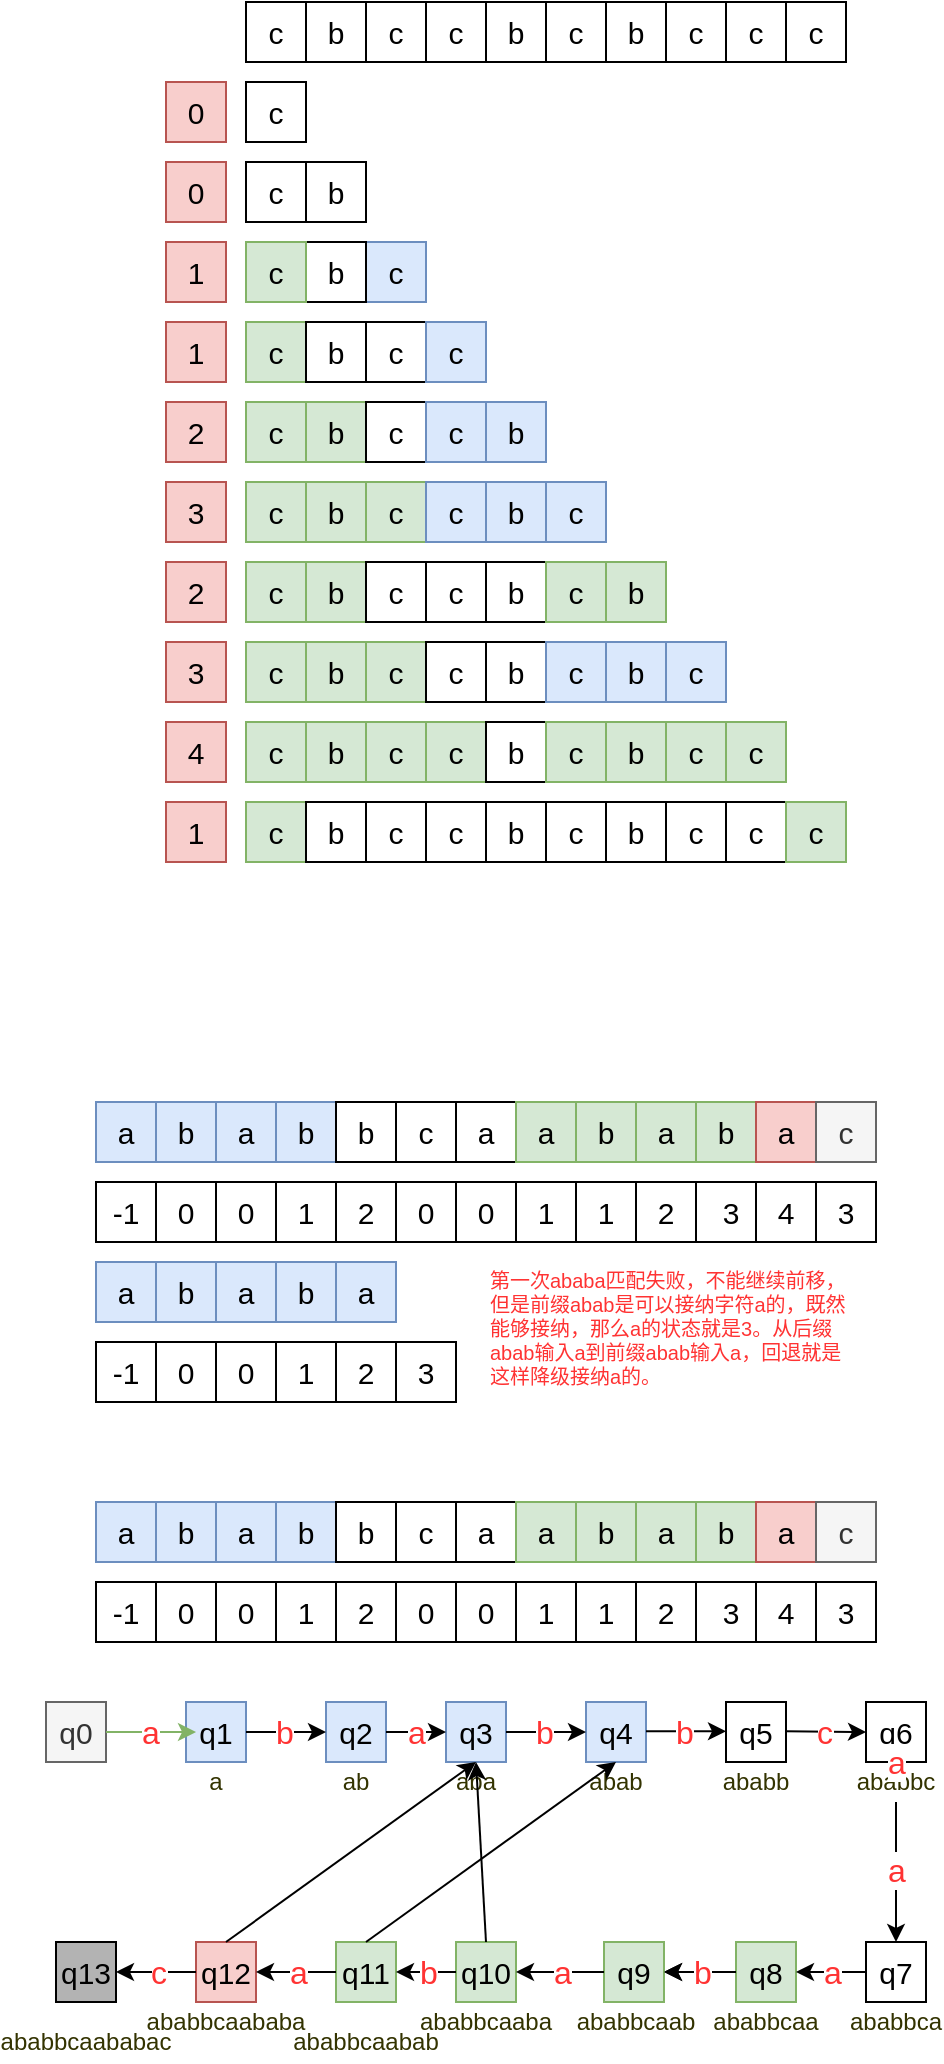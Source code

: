 <mxfile version="14.1.8" type="device"><diagram id="r8ccNmw1B2Y0g-7Ntnxq" name="第 1 页"><mxGraphModel dx="981" dy="568" grid="1" gridSize="10" guides="1" tooltips="1" connect="1" arrows="1" fold="1" page="1" pageScale="1" pageWidth="827" pageHeight="1169" math="0" shadow="0"><root><mxCell id="0"/><mxCell id="1" parent="0"/><mxCell id="9Sg_BlLyEj1atQRSph7k-2" value="&lt;span&gt;c&lt;/span&gt;" style="rounded=0;whiteSpace=wrap;html=1;align=center;fontSize=15;verticalAlign=middle;" parent="1" vertex="1"><mxGeometry x="320" y="210" width="30" height="30" as="geometry"/></mxCell><mxCell id="9Sg_BlLyEj1atQRSph7k-3" value="&lt;span&gt;b&lt;/span&gt;" style="rounded=0;whiteSpace=wrap;html=1;align=center;fontSize=15;verticalAlign=middle;" parent="1" vertex="1"><mxGeometry x="350" y="210" width="30" height="30" as="geometry"/></mxCell><mxCell id="9Sg_BlLyEj1atQRSph7k-4" value="&lt;span&gt;c&lt;/span&gt;" style="rounded=0;whiteSpace=wrap;html=1;align=center;fontSize=15;verticalAlign=middle;" parent="1" vertex="1"><mxGeometry x="380" y="210" width="30" height="30" as="geometry"/></mxCell><mxCell id="9Sg_BlLyEj1atQRSph7k-5" value="&lt;span&gt;c&lt;/span&gt;" style="rounded=0;whiteSpace=wrap;html=1;align=center;fontSize=15;verticalAlign=middle;" parent="1" vertex="1"><mxGeometry x="410" y="210" width="30" height="30" as="geometry"/></mxCell><mxCell id="9Sg_BlLyEj1atQRSph7k-6" value="&lt;span&gt;b&lt;/span&gt;" style="rounded=0;whiteSpace=wrap;html=1;align=center;fontSize=15;verticalAlign=middle;" parent="1" vertex="1"><mxGeometry x="440" y="210" width="30" height="30" as="geometry"/></mxCell><mxCell id="9Sg_BlLyEj1atQRSph7k-7" value="&lt;span&gt;c&lt;/span&gt;" style="rounded=0;whiteSpace=wrap;html=1;align=center;fontSize=15;verticalAlign=middle;" parent="1" vertex="1"><mxGeometry x="470" y="210" width="30" height="30" as="geometry"/></mxCell><mxCell id="9Sg_BlLyEj1atQRSph7k-8" value="&lt;span&gt;b&lt;/span&gt;" style="rounded=0;whiteSpace=wrap;html=1;align=center;fontSize=15;verticalAlign=middle;" parent="1" vertex="1"><mxGeometry x="500" y="210" width="30" height="30" as="geometry"/></mxCell><mxCell id="9Sg_BlLyEj1atQRSph7k-9" value="&lt;span&gt;c&lt;/span&gt;" style="rounded=0;whiteSpace=wrap;html=1;align=center;fontSize=15;verticalAlign=middle;" parent="1" vertex="1"><mxGeometry x="530" y="210" width="30" height="30" as="geometry"/></mxCell><mxCell id="9Sg_BlLyEj1atQRSph7k-10" value="&lt;span&gt;c&lt;/span&gt;" style="rounded=0;whiteSpace=wrap;html=1;align=center;fontSize=15;verticalAlign=middle;" parent="1" vertex="1"><mxGeometry x="560" y="210" width="30" height="30" as="geometry"/></mxCell><mxCell id="9Sg_BlLyEj1atQRSph7k-11" value="&lt;span&gt;c&lt;/span&gt;" style="rounded=0;whiteSpace=wrap;html=1;align=center;fontSize=15;verticalAlign=middle;" parent="1" vertex="1"><mxGeometry x="590" y="210" width="30" height="30" as="geometry"/></mxCell><mxCell id="9Sg_BlLyEj1atQRSph7k-21" value="&lt;span&gt;c&lt;/span&gt;" style="rounded=0;whiteSpace=wrap;html=1;align=center;fontSize=15;verticalAlign=middle;" parent="1" vertex="1"><mxGeometry x="320" y="250" width="30" height="30" as="geometry"/></mxCell><mxCell id="9Sg_BlLyEj1atQRSph7k-22" value="&lt;span&gt;c&lt;/span&gt;" style="rounded=0;whiteSpace=wrap;html=1;align=center;fontSize=15;verticalAlign=middle;" parent="1" vertex="1"><mxGeometry x="320" y="290" width="30" height="30" as="geometry"/></mxCell><mxCell id="9Sg_BlLyEj1atQRSph7k-23" value="&lt;span&gt;b&lt;/span&gt;" style="rounded=0;whiteSpace=wrap;html=1;align=center;fontSize=15;verticalAlign=middle;" parent="1" vertex="1"><mxGeometry x="350" y="290" width="30" height="30" as="geometry"/></mxCell><mxCell id="9Sg_BlLyEj1atQRSph7k-27" value="&lt;span&gt;c&lt;/span&gt;" style="rounded=0;whiteSpace=wrap;html=1;align=center;fontSize=15;verticalAlign=middle;fillColor=#dae8fc;strokeColor=#6c8ebf;" parent="1" vertex="1"><mxGeometry x="380" y="330" width="30" height="30" as="geometry"/></mxCell><mxCell id="9Sg_BlLyEj1atQRSph7k-28" value="&lt;span&gt;b&lt;/span&gt;" style="rounded=0;whiteSpace=wrap;html=1;align=center;fontSize=15;verticalAlign=middle;" parent="1" vertex="1"><mxGeometry x="350" y="330" width="30" height="30" as="geometry"/></mxCell><mxCell id="9Sg_BlLyEj1atQRSph7k-29" value="&lt;span&gt;c&lt;/span&gt;" style="rounded=0;whiteSpace=wrap;html=1;align=center;fontSize=15;verticalAlign=middle;fillColor=#d5e8d4;strokeColor=#82b366;" parent="1" vertex="1"><mxGeometry x="320" y="330" width="30" height="30" as="geometry"/></mxCell><mxCell id="9Sg_BlLyEj1atQRSph7k-30" value="&lt;span&gt;c&lt;/span&gt;" style="rounded=0;whiteSpace=wrap;html=1;align=center;fontSize=15;verticalAlign=middle;fillColor=#d5e8d4;strokeColor=#82b366;" parent="1" vertex="1"><mxGeometry x="320" y="410" width="30" height="30" as="geometry"/></mxCell><mxCell id="9Sg_BlLyEj1atQRSph7k-31" value="&lt;span&gt;b&lt;/span&gt;" style="rounded=0;whiteSpace=wrap;html=1;align=center;fontSize=15;verticalAlign=middle;fillColor=#d5e8d4;strokeColor=#82b366;" parent="1" vertex="1"><mxGeometry x="350" y="410" width="30" height="30" as="geometry"/></mxCell><mxCell id="9Sg_BlLyEj1atQRSph7k-32" value="&lt;span&gt;c&lt;/span&gt;" style="rounded=0;whiteSpace=wrap;html=1;align=center;fontSize=15;verticalAlign=middle;" parent="1" vertex="1"><mxGeometry x="380" y="410" width="30" height="30" as="geometry"/></mxCell><mxCell id="9Sg_BlLyEj1atQRSph7k-33" value="&lt;span&gt;c&lt;/span&gt;" style="rounded=0;whiteSpace=wrap;html=1;align=center;fontSize=15;verticalAlign=middle;fillColor=#dae8fc;strokeColor=#6c8ebf;" parent="1" vertex="1"><mxGeometry x="410" y="410" width="30" height="30" as="geometry"/></mxCell><mxCell id="9Sg_BlLyEj1atQRSph7k-34" value="&lt;span&gt;b&lt;/span&gt;" style="rounded=0;whiteSpace=wrap;html=1;align=center;fontSize=15;verticalAlign=middle;fillColor=#dae8fc;strokeColor=#6c8ebf;" parent="1" vertex="1"><mxGeometry x="440" y="410" width="30" height="30" as="geometry"/></mxCell><mxCell id="9Sg_BlLyEj1atQRSph7k-35" value="&lt;span&gt;c&lt;/span&gt;" style="rounded=0;whiteSpace=wrap;html=1;align=center;fontSize=15;verticalAlign=middle;fillColor=#d5e8d4;strokeColor=#82b366;" parent="1" vertex="1"><mxGeometry x="320" y="450" width="30" height="30" as="geometry"/></mxCell><mxCell id="9Sg_BlLyEj1atQRSph7k-36" value="&lt;span&gt;b&lt;/span&gt;" style="rounded=0;whiteSpace=wrap;html=1;align=center;fontSize=15;verticalAlign=middle;fillColor=#d5e8d4;strokeColor=#82b366;" parent="1" vertex="1"><mxGeometry x="350" y="450" width="30" height="30" as="geometry"/></mxCell><mxCell id="9Sg_BlLyEj1atQRSph7k-37" value="&lt;span&gt;c&lt;/span&gt;" style="rounded=0;whiteSpace=wrap;html=1;align=center;fontSize=15;verticalAlign=middle;fillColor=#d5e8d4;strokeColor=#82b366;" parent="1" vertex="1"><mxGeometry x="380" y="450" width="30" height="30" as="geometry"/></mxCell><mxCell id="9Sg_BlLyEj1atQRSph7k-38" value="&lt;span&gt;c&lt;/span&gt;" style="rounded=0;whiteSpace=wrap;html=1;align=center;fontSize=15;verticalAlign=middle;fillColor=#dae8fc;strokeColor=#6c8ebf;" parent="1" vertex="1"><mxGeometry x="410" y="450" width="30" height="30" as="geometry"/></mxCell><mxCell id="9Sg_BlLyEj1atQRSph7k-39" value="&lt;span&gt;b&lt;/span&gt;" style="rounded=0;whiteSpace=wrap;html=1;align=center;fontSize=15;verticalAlign=middle;fillColor=#dae8fc;strokeColor=#6c8ebf;" parent="1" vertex="1"><mxGeometry x="440" y="450" width="30" height="30" as="geometry"/></mxCell><mxCell id="9Sg_BlLyEj1atQRSph7k-40" value="&lt;span&gt;c&lt;/span&gt;" style="rounded=0;whiteSpace=wrap;html=1;align=center;fontSize=15;verticalAlign=middle;fillColor=#dae8fc;strokeColor=#6c8ebf;" parent="1" vertex="1"><mxGeometry x="470" y="450" width="30" height="30" as="geometry"/></mxCell><mxCell id="9Sg_BlLyEj1atQRSph7k-41" value="&lt;span&gt;c&lt;/span&gt;" style="rounded=0;whiteSpace=wrap;html=1;align=center;fontSize=15;verticalAlign=middle;" parent="1" vertex="1"><mxGeometry x="320" y="490" width="30" height="30" as="geometry"/></mxCell><mxCell id="9Sg_BlLyEj1atQRSph7k-42" value="&lt;span&gt;b&lt;/span&gt;" style="rounded=0;whiteSpace=wrap;html=1;align=center;fontSize=15;verticalAlign=middle;fillColor=#d5e8d4;strokeColor=#82b366;" parent="1" vertex="1"><mxGeometry x="350" y="490" width="30" height="30" as="geometry"/></mxCell><mxCell id="9Sg_BlLyEj1atQRSph7k-43" value="&lt;span&gt;c&lt;/span&gt;" style="rounded=0;whiteSpace=wrap;html=1;align=center;fontSize=15;verticalAlign=middle;" parent="1" vertex="1"><mxGeometry x="380" y="490" width="30" height="30" as="geometry"/></mxCell><mxCell id="9Sg_BlLyEj1atQRSph7k-44" value="&lt;span&gt;c&lt;/span&gt;" style="rounded=0;whiteSpace=wrap;html=1;align=center;fontSize=15;verticalAlign=middle;" parent="1" vertex="1"><mxGeometry x="410" y="490" width="30" height="30" as="geometry"/></mxCell><mxCell id="9Sg_BlLyEj1atQRSph7k-45" value="&lt;span&gt;b&lt;/span&gt;" style="rounded=0;whiteSpace=wrap;html=1;align=center;fontSize=15;verticalAlign=middle;" parent="1" vertex="1"><mxGeometry x="440" y="490" width="30" height="30" as="geometry"/></mxCell><mxCell id="9Sg_BlLyEj1atQRSph7k-46" value="&lt;span&gt;c&lt;/span&gt;" style="rounded=0;whiteSpace=wrap;html=1;align=center;fontSize=15;verticalAlign=middle;fillColor=#d5e8d4;strokeColor=#82b366;" parent="1" vertex="1"><mxGeometry x="470" y="490" width="30" height="30" as="geometry"/></mxCell><mxCell id="9Sg_BlLyEj1atQRSph7k-47" value="&lt;span&gt;b&lt;/span&gt;" style="rounded=0;whiteSpace=wrap;html=1;align=center;fontSize=15;verticalAlign=middle;fillColor=#d5e8d4;strokeColor=#82b366;" parent="1" vertex="1"><mxGeometry x="500" y="490" width="30" height="30" as="geometry"/></mxCell><mxCell id="9Sg_BlLyEj1atQRSph7k-48" value="&lt;span&gt;c&lt;/span&gt;" style="rounded=0;whiteSpace=wrap;html=1;align=center;fontSize=15;verticalAlign=middle;fillColor=#d5e8d4;strokeColor=#82b366;" parent="1" vertex="1"><mxGeometry x="320" y="530" width="30" height="30" as="geometry"/></mxCell><mxCell id="9Sg_BlLyEj1atQRSph7k-49" value="&lt;span&gt;b&lt;/span&gt;" style="rounded=0;whiteSpace=wrap;html=1;align=center;fontSize=15;verticalAlign=middle;fillColor=#d5e8d4;strokeColor=#82b366;" parent="1" vertex="1"><mxGeometry x="350" y="530" width="30" height="30" as="geometry"/></mxCell><mxCell id="9Sg_BlLyEj1atQRSph7k-50" value="&lt;span&gt;c&lt;/span&gt;" style="rounded=0;whiteSpace=wrap;html=1;align=center;fontSize=15;verticalAlign=middle;fillColor=#d5e8d4;strokeColor=#82b366;" parent="1" vertex="1"><mxGeometry x="380" y="530" width="30" height="30" as="geometry"/></mxCell><mxCell id="9Sg_BlLyEj1atQRSph7k-51" value="&lt;span&gt;c&lt;/span&gt;" style="rounded=0;whiteSpace=wrap;html=1;align=center;fontSize=15;verticalAlign=middle;" parent="1" vertex="1"><mxGeometry x="410" y="530" width="30" height="30" as="geometry"/></mxCell><mxCell id="9Sg_BlLyEj1atQRSph7k-52" value="&lt;span&gt;b&lt;/span&gt;" style="rounded=0;whiteSpace=wrap;html=1;align=center;fontSize=15;verticalAlign=middle;" parent="1" vertex="1"><mxGeometry x="440" y="530" width="30" height="30" as="geometry"/></mxCell><mxCell id="9Sg_BlLyEj1atQRSph7k-53" value="&lt;span&gt;c&lt;/span&gt;" style="rounded=0;whiteSpace=wrap;html=1;align=center;fontSize=15;verticalAlign=middle;fillColor=#dae8fc;strokeColor=#6c8ebf;" parent="1" vertex="1"><mxGeometry x="470" y="530" width="30" height="30" as="geometry"/></mxCell><mxCell id="9Sg_BlLyEj1atQRSph7k-54" value="&lt;span&gt;b&lt;/span&gt;" style="rounded=0;whiteSpace=wrap;html=1;align=center;fontSize=15;verticalAlign=middle;fillColor=#dae8fc;strokeColor=#6c8ebf;" parent="1" vertex="1"><mxGeometry x="500" y="530" width="30" height="30" as="geometry"/></mxCell><mxCell id="9Sg_BlLyEj1atQRSph7k-55" value="&lt;span&gt;c&lt;/span&gt;" style="rounded=0;whiteSpace=wrap;html=1;align=center;fontSize=15;verticalAlign=middle;fillColor=#dae8fc;strokeColor=#6c8ebf;" parent="1" vertex="1"><mxGeometry x="530" y="530" width="30" height="30" as="geometry"/></mxCell><mxCell id="9Sg_BlLyEj1atQRSph7k-56" value="&lt;span&gt;c&lt;/span&gt;" style="rounded=0;whiteSpace=wrap;html=1;align=center;fontSize=15;verticalAlign=middle;fillColor=#d5e8d4;strokeColor=#82b366;" parent="1" vertex="1"><mxGeometry x="320" y="570" width="30" height="30" as="geometry"/></mxCell><mxCell id="9Sg_BlLyEj1atQRSph7k-57" value="&lt;span&gt;b&lt;/span&gt;" style="rounded=0;whiteSpace=wrap;html=1;align=center;fontSize=15;verticalAlign=middle;fillColor=#d5e8d4;strokeColor=#82b366;" parent="1" vertex="1"><mxGeometry x="350" y="570" width="30" height="30" as="geometry"/></mxCell><mxCell id="9Sg_BlLyEj1atQRSph7k-58" value="&lt;span&gt;c&lt;/span&gt;" style="rounded=0;whiteSpace=wrap;html=1;align=center;fontSize=15;verticalAlign=middle;fillColor=#d5e8d4;strokeColor=#82b366;" parent="1" vertex="1"><mxGeometry x="380" y="570" width="30" height="30" as="geometry"/></mxCell><mxCell id="9Sg_BlLyEj1atQRSph7k-59" value="&lt;span&gt;c&lt;/span&gt;" style="rounded=0;whiteSpace=wrap;html=1;align=center;fontSize=15;verticalAlign=middle;fillColor=#d5e8d4;strokeColor=#82b366;" parent="1" vertex="1"><mxGeometry x="410" y="570" width="30" height="30" as="geometry"/></mxCell><mxCell id="9Sg_BlLyEj1atQRSph7k-60" value="&lt;span&gt;b&lt;/span&gt;" style="rounded=0;whiteSpace=wrap;html=1;align=center;fontSize=15;verticalAlign=middle;" parent="1" vertex="1"><mxGeometry x="440" y="570" width="30" height="30" as="geometry"/></mxCell><mxCell id="9Sg_BlLyEj1atQRSph7k-61" value="&lt;span&gt;c&lt;/span&gt;" style="rounded=0;whiteSpace=wrap;html=1;align=center;fontSize=15;verticalAlign=middle;fillColor=#d5e8d4;strokeColor=#82b366;" parent="1" vertex="1"><mxGeometry x="470" y="570" width="30" height="30" as="geometry"/></mxCell><mxCell id="9Sg_BlLyEj1atQRSph7k-62" value="&lt;span&gt;b&lt;/span&gt;" style="rounded=0;whiteSpace=wrap;html=1;align=center;fontSize=15;verticalAlign=middle;fillColor=#d5e8d4;strokeColor=#82b366;" parent="1" vertex="1"><mxGeometry x="500" y="570" width="30" height="30" as="geometry"/></mxCell><mxCell id="9Sg_BlLyEj1atQRSph7k-63" value="&lt;span&gt;c&lt;/span&gt;" style="rounded=0;whiteSpace=wrap;html=1;align=center;fontSize=15;verticalAlign=middle;fillColor=#d5e8d4;strokeColor=#82b366;" parent="1" vertex="1"><mxGeometry x="530" y="570" width="30" height="30" as="geometry"/></mxCell><mxCell id="9Sg_BlLyEj1atQRSph7k-64" value="&lt;span&gt;c&lt;/span&gt;" style="rounded=0;whiteSpace=wrap;html=1;align=center;fontSize=15;verticalAlign=middle;fillColor=#d5e8d4;strokeColor=#82b366;" parent="1" vertex="1"><mxGeometry x="560" y="570" width="30" height="30" as="geometry"/></mxCell><mxCell id="9Sg_BlLyEj1atQRSph7k-65" value="&lt;span&gt;c&lt;/span&gt;" style="rounded=0;whiteSpace=wrap;html=1;align=center;fontSize=15;verticalAlign=middle;fillColor=#d5e8d4;strokeColor=#82b366;" parent="1" vertex="1"><mxGeometry x="320" y="610" width="30" height="30" as="geometry"/></mxCell><mxCell id="9Sg_BlLyEj1atQRSph7k-66" value="&lt;span&gt;b&lt;/span&gt;" style="rounded=0;whiteSpace=wrap;html=1;align=center;fontSize=15;verticalAlign=middle;" parent="1" vertex="1"><mxGeometry x="350" y="610" width="30" height="30" as="geometry"/></mxCell><mxCell id="9Sg_BlLyEj1atQRSph7k-67" value="&lt;span&gt;c&lt;/span&gt;" style="rounded=0;whiteSpace=wrap;html=1;align=center;fontSize=15;verticalAlign=middle;" parent="1" vertex="1"><mxGeometry x="380" y="610" width="30" height="30" as="geometry"/></mxCell><mxCell id="9Sg_BlLyEj1atQRSph7k-68" value="&lt;span&gt;c&lt;/span&gt;" style="rounded=0;whiteSpace=wrap;html=1;align=center;fontSize=15;verticalAlign=middle;" parent="1" vertex="1"><mxGeometry x="410" y="610" width="30" height="30" as="geometry"/></mxCell><mxCell id="9Sg_BlLyEj1atQRSph7k-69" value="&lt;span&gt;b&lt;/span&gt;" style="rounded=0;whiteSpace=wrap;html=1;align=center;fontSize=15;verticalAlign=middle;" parent="1" vertex="1"><mxGeometry x="440" y="610" width="30" height="30" as="geometry"/></mxCell><mxCell id="9Sg_BlLyEj1atQRSph7k-70" value="&lt;span&gt;c&lt;/span&gt;" style="rounded=0;whiteSpace=wrap;html=1;align=center;fontSize=15;verticalAlign=middle;" parent="1" vertex="1"><mxGeometry x="470" y="610" width="30" height="30" as="geometry"/></mxCell><mxCell id="9Sg_BlLyEj1atQRSph7k-71" value="&lt;span&gt;b&lt;/span&gt;" style="rounded=0;whiteSpace=wrap;html=1;align=center;fontSize=15;verticalAlign=middle;" parent="1" vertex="1"><mxGeometry x="500" y="610" width="30" height="30" as="geometry"/></mxCell><mxCell id="9Sg_BlLyEj1atQRSph7k-72" value="&lt;span&gt;c&lt;/span&gt;" style="rounded=0;whiteSpace=wrap;html=1;align=center;fontSize=15;verticalAlign=middle;" parent="1" vertex="1"><mxGeometry x="530" y="610" width="30" height="30" as="geometry"/></mxCell><mxCell id="9Sg_BlLyEj1atQRSph7k-73" value="&lt;span&gt;c&lt;/span&gt;" style="rounded=0;whiteSpace=wrap;html=1;align=center;fontSize=15;verticalAlign=middle;" parent="1" vertex="1"><mxGeometry x="560" y="610" width="30" height="30" as="geometry"/></mxCell><mxCell id="9Sg_BlLyEj1atQRSph7k-74" value="&lt;span&gt;c&lt;/span&gt;" style="rounded=0;whiteSpace=wrap;html=1;align=center;fontSize=15;verticalAlign=middle;fillColor=#d5e8d4;strokeColor=#82b366;" parent="1" vertex="1"><mxGeometry x="590" y="610" width="30" height="30" as="geometry"/></mxCell><mxCell id="9Sg_BlLyEj1atQRSph7k-76" value="&lt;span&gt;0&lt;/span&gt;" style="rounded=0;whiteSpace=wrap;html=1;align=center;fontSize=15;verticalAlign=middle;fillColor=#f8cecc;strokeColor=#b85450;" parent="1" vertex="1"><mxGeometry x="280" y="250" width="30" height="30" as="geometry"/></mxCell><mxCell id="9Sg_BlLyEj1atQRSph7k-77" value="&lt;span&gt;0&lt;/span&gt;" style="rounded=0;whiteSpace=wrap;html=1;align=center;fontSize=15;verticalAlign=middle;fillColor=#f8cecc;strokeColor=#b85450;" parent="1" vertex="1"><mxGeometry x="280" y="290" width="30" height="30" as="geometry"/></mxCell><mxCell id="9Sg_BlLyEj1atQRSph7k-78" value="&lt;span&gt;1&lt;/span&gt;" style="rounded=0;whiteSpace=wrap;html=1;align=center;fontSize=15;verticalAlign=middle;fillColor=#f8cecc;strokeColor=#b85450;" parent="1" vertex="1"><mxGeometry x="280" y="330" width="30" height="30" as="geometry"/></mxCell><mxCell id="9Sg_BlLyEj1atQRSph7k-79" value="&lt;span&gt;2&lt;/span&gt;" style="rounded=0;whiteSpace=wrap;html=1;align=center;fontSize=15;verticalAlign=middle;fillColor=#f8cecc;strokeColor=#b85450;" parent="1" vertex="1"><mxGeometry x="280" y="410" width="30" height="30" as="geometry"/></mxCell><mxCell id="9Sg_BlLyEj1atQRSph7k-80" value="&lt;span&gt;3&lt;/span&gt;" style="rounded=0;whiteSpace=wrap;html=1;align=center;fontSize=15;verticalAlign=middle;fillColor=#f8cecc;strokeColor=#b85450;" parent="1" vertex="1"><mxGeometry x="280" y="450" width="30" height="30" as="geometry"/></mxCell><mxCell id="9Sg_BlLyEj1atQRSph7k-81" value="&lt;span&gt;2&lt;/span&gt;" style="rounded=0;whiteSpace=wrap;html=1;align=center;fontSize=15;verticalAlign=middle;fillColor=#f8cecc;strokeColor=#b85450;" parent="1" vertex="1"><mxGeometry x="280" y="490" width="30" height="30" as="geometry"/></mxCell><mxCell id="9Sg_BlLyEj1atQRSph7k-82" value="&lt;span&gt;3&lt;/span&gt;" style="rounded=0;whiteSpace=wrap;html=1;align=center;fontSize=15;verticalAlign=middle;fillColor=#f8cecc;strokeColor=#b85450;" parent="1" vertex="1"><mxGeometry x="280" y="530" width="30" height="30" as="geometry"/></mxCell><mxCell id="9Sg_BlLyEj1atQRSph7k-83" value="&lt;span&gt;4&lt;/span&gt;" style="rounded=0;whiteSpace=wrap;html=1;align=center;fontSize=15;verticalAlign=middle;fillColor=#f8cecc;strokeColor=#b85450;" parent="1" vertex="1"><mxGeometry x="280" y="570" width="30" height="30" as="geometry"/></mxCell><mxCell id="9Sg_BlLyEj1atQRSph7k-84" value="&lt;span&gt;1&lt;/span&gt;" style="rounded=0;whiteSpace=wrap;html=1;align=center;fontSize=15;verticalAlign=middle;fillColor=#f8cecc;strokeColor=#b85450;" parent="1" vertex="1"><mxGeometry x="280" y="610" width="30" height="30" as="geometry"/></mxCell><mxCell id="9Sg_BlLyEj1atQRSph7k-85" value="&lt;span&gt;c&lt;/span&gt;" style="rounded=0;whiteSpace=wrap;html=1;align=center;fontSize=15;verticalAlign=middle;fillColor=#d5e8d4;strokeColor=#82b366;" parent="1" vertex="1"><mxGeometry x="320" y="490" width="30" height="30" as="geometry"/></mxCell><mxCell id="9Sg_BlLyEj1atQRSph7k-86" value="&lt;span&gt;c&lt;/span&gt;" style="rounded=0;whiteSpace=wrap;html=1;align=center;fontSize=15;verticalAlign=middle;fillColor=#d5e8d4;strokeColor=#82b366;" parent="1" vertex="1"><mxGeometry x="320" y="370" width="30" height="30" as="geometry"/></mxCell><mxCell id="9Sg_BlLyEj1atQRSph7k-87" value="&lt;span&gt;b&lt;/span&gt;" style="rounded=0;whiteSpace=wrap;html=1;align=center;fontSize=15;verticalAlign=middle;" parent="1" vertex="1"><mxGeometry x="350" y="370" width="30" height="30" as="geometry"/></mxCell><mxCell id="9Sg_BlLyEj1atQRSph7k-88" value="&lt;span&gt;c&lt;/span&gt;" style="rounded=0;whiteSpace=wrap;html=1;align=center;fontSize=15;verticalAlign=middle;" parent="1" vertex="1"><mxGeometry x="380" y="370" width="30" height="30" as="geometry"/></mxCell><mxCell id="9Sg_BlLyEj1atQRSph7k-89" value="&lt;span&gt;c&lt;/span&gt;" style="rounded=0;whiteSpace=wrap;html=1;align=center;fontSize=15;verticalAlign=middle;fillColor=#dae8fc;strokeColor=#6c8ebf;" parent="1" vertex="1"><mxGeometry x="410" y="370" width="30" height="30" as="geometry"/></mxCell><mxCell id="9Sg_BlLyEj1atQRSph7k-91" value="&lt;span&gt;1&lt;/span&gt;" style="rounded=0;whiteSpace=wrap;html=1;align=center;fontSize=15;verticalAlign=middle;fillColor=#f8cecc;strokeColor=#b85450;" parent="1" vertex="1"><mxGeometry x="280" y="370" width="30" height="30" as="geometry"/></mxCell><mxCell id="9Sg_BlLyEj1atQRSph7k-92" value="&lt;span&gt;a&lt;/span&gt;" style="rounded=0;whiteSpace=wrap;html=1;align=center;fontSize=15;verticalAlign=middle;fillColor=#dae8fc;strokeColor=#6c8ebf;" parent="1" vertex="1"><mxGeometry x="245" y="760" width="30" height="30" as="geometry"/></mxCell><mxCell id="9Sg_BlLyEj1atQRSph7k-93" value="&lt;span&gt;b&lt;/span&gt;" style="rounded=0;whiteSpace=wrap;html=1;align=center;fontSize=15;verticalAlign=middle;fillColor=#dae8fc;strokeColor=#6c8ebf;" parent="1" vertex="1"><mxGeometry x="275" y="760" width="30" height="30" as="geometry"/></mxCell><mxCell id="9Sg_BlLyEj1atQRSph7k-94" value="&lt;span&gt;a&lt;/span&gt;" style="rounded=0;whiteSpace=wrap;html=1;align=center;fontSize=15;verticalAlign=middle;fillColor=#dae8fc;strokeColor=#6c8ebf;" parent="1" vertex="1"><mxGeometry x="305" y="760" width="30" height="30" as="geometry"/></mxCell><mxCell id="9Sg_BlLyEj1atQRSph7k-95" value="&lt;span&gt;b&lt;/span&gt;" style="rounded=0;whiteSpace=wrap;html=1;align=center;fontSize=15;verticalAlign=middle;fillColor=#dae8fc;strokeColor=#6c8ebf;" parent="1" vertex="1"><mxGeometry x="335" y="760" width="30" height="30" as="geometry"/></mxCell><mxCell id="9Sg_BlLyEj1atQRSph7k-96" value="&lt;span&gt;b&lt;/span&gt;" style="rounded=0;whiteSpace=wrap;html=1;align=center;fontSize=15;verticalAlign=middle;" parent="1" vertex="1"><mxGeometry x="365" y="760" width="30" height="30" as="geometry"/></mxCell><mxCell id="9Sg_BlLyEj1atQRSph7k-97" value="&lt;span&gt;c&lt;/span&gt;" style="rounded=0;whiteSpace=wrap;html=1;align=center;fontSize=15;verticalAlign=middle;" parent="1" vertex="1"><mxGeometry x="395" y="760" width="30" height="30" as="geometry"/></mxCell><mxCell id="9Sg_BlLyEj1atQRSph7k-98" value="&lt;span&gt;a&lt;/span&gt;" style="rounded=0;whiteSpace=wrap;html=1;align=center;fontSize=15;verticalAlign=middle;" parent="1" vertex="1"><mxGeometry x="425" y="760" width="30" height="30" as="geometry"/></mxCell><mxCell id="9Sg_BlLyEj1atQRSph7k-99" value="&lt;span&gt;a&lt;/span&gt;" style="rounded=0;whiteSpace=wrap;html=1;align=center;fontSize=15;verticalAlign=middle;fillColor=#d5e8d4;strokeColor=#82b366;" parent="1" vertex="1"><mxGeometry x="455" y="760" width="30" height="30" as="geometry"/></mxCell><mxCell id="9Sg_BlLyEj1atQRSph7k-100" value="&lt;span&gt;b&lt;/span&gt;" style="rounded=0;whiteSpace=wrap;html=1;align=center;fontSize=15;verticalAlign=middle;fillColor=#d5e8d4;strokeColor=#82b366;" parent="1" vertex="1"><mxGeometry x="485" y="760" width="30" height="30" as="geometry"/></mxCell><mxCell id="9Sg_BlLyEj1atQRSph7k-101" value="&lt;span&gt;a&lt;/span&gt;" style="rounded=0;whiteSpace=wrap;html=1;align=center;fontSize=15;verticalAlign=middle;fillColor=#d5e8d4;strokeColor=#82b366;" parent="1" vertex="1"><mxGeometry x="515" y="760" width="30" height="30" as="geometry"/></mxCell><mxCell id="9Sg_BlLyEj1atQRSph7k-102" value="&lt;span&gt;-1&lt;/span&gt;" style="rounded=0;whiteSpace=wrap;html=1;align=center;fontSize=15;verticalAlign=middle;" parent="1" vertex="1"><mxGeometry x="245" y="800" width="30" height="30" as="geometry"/></mxCell><mxCell id="9Sg_BlLyEj1atQRSph7k-103" value="&lt;span&gt;0&lt;/span&gt;" style="rounded=0;whiteSpace=wrap;html=1;align=center;fontSize=15;verticalAlign=middle;" parent="1" vertex="1"><mxGeometry x="275" y="800" width="30" height="30" as="geometry"/></mxCell><mxCell id="9Sg_BlLyEj1atQRSph7k-104" value="&lt;span&gt;0&lt;/span&gt;" style="rounded=0;whiteSpace=wrap;html=1;align=center;fontSize=15;verticalAlign=middle;" parent="1" vertex="1"><mxGeometry x="305" y="800" width="30" height="30" as="geometry"/></mxCell><mxCell id="9Sg_BlLyEj1atQRSph7k-105" value="&lt;span&gt;1&lt;/span&gt;" style="rounded=0;whiteSpace=wrap;html=1;align=center;fontSize=15;verticalAlign=middle;" parent="1" vertex="1"><mxGeometry x="335" y="800" width="30" height="30" as="geometry"/></mxCell><mxCell id="9Sg_BlLyEj1atQRSph7k-106" value="&lt;span&gt;2&lt;/span&gt;" style="rounded=0;whiteSpace=wrap;html=1;align=center;fontSize=15;verticalAlign=middle;" parent="1" vertex="1"><mxGeometry x="365" y="800" width="30" height="30" as="geometry"/></mxCell><mxCell id="9Sg_BlLyEj1atQRSph7k-107" value="&lt;span&gt;0&lt;/span&gt;" style="rounded=0;whiteSpace=wrap;html=1;align=center;fontSize=15;verticalAlign=middle;" parent="1" vertex="1"><mxGeometry x="395" y="800" width="30" height="30" as="geometry"/></mxCell><mxCell id="9Sg_BlLyEj1atQRSph7k-108" value="&lt;span&gt;0&lt;/span&gt;" style="rounded=0;whiteSpace=wrap;html=1;align=center;fontSize=15;verticalAlign=middle;" parent="1" vertex="1"><mxGeometry x="425" y="800" width="30" height="30" as="geometry"/></mxCell><mxCell id="9Sg_BlLyEj1atQRSph7k-109" value="&lt;span&gt;1&lt;/span&gt;" style="rounded=0;whiteSpace=wrap;html=1;align=center;fontSize=15;verticalAlign=middle;" parent="1" vertex="1"><mxGeometry x="455" y="800" width="30" height="30" as="geometry"/></mxCell><mxCell id="9Sg_BlLyEj1atQRSph7k-110" value="&lt;span&gt;1&lt;/span&gt;" style="rounded=0;whiteSpace=wrap;html=1;align=center;fontSize=15;verticalAlign=middle;" parent="1" vertex="1"><mxGeometry x="485" y="800" width="30" height="30" as="geometry"/></mxCell><mxCell id="9Sg_BlLyEj1atQRSph7k-111" value="&lt;span&gt;2&lt;/span&gt;" style="rounded=0;whiteSpace=wrap;html=1;align=center;fontSize=15;verticalAlign=middle;" parent="1" vertex="1"><mxGeometry x="515" y="800" width="30" height="30" as="geometry"/></mxCell><mxCell id="9Sg_BlLyEj1atQRSph7k-127" value="第一次ababa匹配失败，不能继续前移，但是前缀abab是可以接纳字符a的，既然能够接纳，那么a的状态就是3。从后缀abab输入a到前缀abab输入a，回退就是这样降级接纳a的。" style="text;html=1;strokeColor=none;fillColor=none;align=left;verticalAlign=middle;whiteSpace=wrap;rounded=0;fontSize=10;fontColor=#FF3333;" parent="1" vertex="1"><mxGeometry x="440" y="835" width="180" height="75" as="geometry"/></mxCell><mxCell id="9Sg_BlLyEj1atQRSph7k-128" value="&lt;span&gt;b&lt;/span&gt;" style="rounded=0;whiteSpace=wrap;html=1;align=center;fontSize=15;verticalAlign=middle;fillColor=#d5e8d4;strokeColor=#82b366;" parent="1" vertex="1"><mxGeometry x="545" y="760" width="30" height="30" as="geometry"/></mxCell><mxCell id="9Sg_BlLyEj1atQRSph7k-129" value="&lt;span&gt;a&lt;/span&gt;" style="rounded=0;whiteSpace=wrap;html=1;align=center;fontSize=15;verticalAlign=middle;fillColor=#f8cecc;strokeColor=#b85450;" parent="1" vertex="1"><mxGeometry x="575" y="760" width="30" height="30" as="geometry"/></mxCell><mxCell id="9Sg_BlLyEj1atQRSph7k-130" value="&lt;span&gt;3&lt;/span&gt;" style="rounded=0;whiteSpace=wrap;html=1;align=center;fontSize=15;verticalAlign=middle;" parent="1" vertex="1"><mxGeometry x="545" y="800" width="35" height="30" as="geometry"/></mxCell><mxCell id="9Sg_BlLyEj1atQRSph7k-131" value="&lt;span&gt;4&lt;/span&gt;" style="rounded=0;whiteSpace=wrap;html=1;align=center;fontSize=15;verticalAlign=middle;" parent="1" vertex="1"><mxGeometry x="575" y="800" width="30" height="30" as="geometry"/></mxCell><mxCell id="9Sg_BlLyEj1atQRSph7k-132" value="&lt;span&gt;c&lt;/span&gt;" style="rounded=0;whiteSpace=wrap;html=1;align=center;fontSize=15;verticalAlign=middle;fillColor=#f5f5f5;strokeColor=#666666;fontColor=#333333;" parent="1" vertex="1"><mxGeometry x="605" y="760" width="30" height="30" as="geometry"/></mxCell><mxCell id="9Sg_BlLyEj1atQRSph7k-135" value="&lt;span&gt;3&lt;/span&gt;" style="rounded=0;whiteSpace=wrap;html=1;align=center;fontSize=15;verticalAlign=middle;" parent="1" vertex="1"><mxGeometry x="605" y="800" width="30" height="30" as="geometry"/></mxCell><mxCell id="9Sg_BlLyEj1atQRSph7k-150" value="&lt;span&gt;b&lt;/span&gt;" style="rounded=0;whiteSpace=wrap;html=1;align=center;fontSize=15;verticalAlign=middle;fillColor=#dae8fc;strokeColor=#6c8ebf;" parent="1" vertex="1"><mxGeometry x="275" y="840" width="30" height="30" as="geometry"/></mxCell><mxCell id="9Sg_BlLyEj1atQRSph7k-151" value="&lt;span&gt;a&lt;/span&gt;" style="rounded=0;whiteSpace=wrap;html=1;align=center;fontSize=15;verticalAlign=middle;fillColor=#dae8fc;strokeColor=#6c8ebf;" parent="1" vertex="1"><mxGeometry x="305" y="840" width="30" height="30" as="geometry"/></mxCell><mxCell id="9Sg_BlLyEj1atQRSph7k-152" value="&lt;span&gt;b&lt;/span&gt;" style="rounded=0;whiteSpace=wrap;html=1;align=center;fontSize=15;verticalAlign=middle;fillColor=#dae8fc;strokeColor=#6c8ebf;" parent="1" vertex="1"><mxGeometry x="335" y="840" width="30" height="30" as="geometry"/></mxCell><mxCell id="9Sg_BlLyEj1atQRSph7k-153" value="&lt;span&gt;a&lt;/span&gt;" style="rounded=0;whiteSpace=wrap;html=1;align=center;fontSize=15;verticalAlign=middle;fillColor=#dae8fc;strokeColor=#6c8ebf;" parent="1" vertex="1"><mxGeometry x="365" y="840" width="30" height="30" as="geometry"/></mxCell><mxCell id="9Sg_BlLyEj1atQRSph7k-154" value="&lt;span&gt;a&lt;/span&gt;" style="rounded=0;whiteSpace=wrap;html=1;align=center;fontSize=15;verticalAlign=middle;fillColor=#dae8fc;strokeColor=#6c8ebf;" parent="1" vertex="1"><mxGeometry x="245" y="840" width="30" height="30" as="geometry"/></mxCell><mxCell id="9Sg_BlLyEj1atQRSph7k-160" value="&lt;span&gt;-1&lt;/span&gt;" style="rounded=0;whiteSpace=wrap;html=1;align=center;fontSize=15;verticalAlign=middle;" parent="1" vertex="1"><mxGeometry x="245" y="880" width="30" height="30" as="geometry"/></mxCell><mxCell id="9Sg_BlLyEj1atQRSph7k-161" value="&lt;span&gt;0&lt;/span&gt;" style="rounded=0;whiteSpace=wrap;html=1;align=center;fontSize=15;verticalAlign=middle;" parent="1" vertex="1"><mxGeometry x="275" y="880" width="30" height="30" as="geometry"/></mxCell><mxCell id="9Sg_BlLyEj1atQRSph7k-162" value="&lt;span&gt;0&lt;/span&gt;" style="rounded=0;whiteSpace=wrap;html=1;align=center;fontSize=15;verticalAlign=middle;" parent="1" vertex="1"><mxGeometry x="305" y="880" width="30" height="30" as="geometry"/></mxCell><mxCell id="9Sg_BlLyEj1atQRSph7k-163" value="&lt;span&gt;1&lt;/span&gt;" style="rounded=0;whiteSpace=wrap;html=1;align=center;fontSize=15;verticalAlign=middle;" parent="1" vertex="1"><mxGeometry x="335" y="880" width="30" height="30" as="geometry"/></mxCell><mxCell id="9Sg_BlLyEj1atQRSph7k-164" value="&lt;span&gt;2&lt;/span&gt;" style="rounded=0;whiteSpace=wrap;html=1;align=center;fontSize=15;verticalAlign=middle;" parent="1" vertex="1"><mxGeometry x="365" y="880" width="30" height="30" as="geometry"/></mxCell><mxCell id="9Sg_BlLyEj1atQRSph7k-165" value="&lt;span&gt;3&lt;/span&gt;" style="rounded=0;whiteSpace=wrap;html=1;align=center;fontSize=15;verticalAlign=middle;" parent="1" vertex="1"><mxGeometry x="395" y="880" width="30" height="30" as="geometry"/></mxCell><mxCell id="7TyNTpdl1aSJh9zqn1Si-1" value="&lt;span&gt;a&lt;/span&gt;" style="rounded=0;whiteSpace=wrap;html=1;align=center;fontSize=15;verticalAlign=middle;fillColor=#dae8fc;strokeColor=#6c8ebf;" vertex="1" parent="1"><mxGeometry x="245" y="960" width="30" height="30" as="geometry"/></mxCell><mxCell id="7TyNTpdl1aSJh9zqn1Si-2" value="&lt;span&gt;b&lt;/span&gt;" style="rounded=0;whiteSpace=wrap;html=1;align=center;fontSize=15;verticalAlign=middle;fillColor=#dae8fc;strokeColor=#6c8ebf;" vertex="1" parent="1"><mxGeometry x="275" y="960" width="30" height="30" as="geometry"/></mxCell><mxCell id="7TyNTpdl1aSJh9zqn1Si-3" value="&lt;span&gt;a&lt;/span&gt;" style="rounded=0;whiteSpace=wrap;html=1;align=center;fontSize=15;verticalAlign=middle;fillColor=#dae8fc;strokeColor=#6c8ebf;" vertex="1" parent="1"><mxGeometry x="305" y="960" width="30" height="30" as="geometry"/></mxCell><mxCell id="7TyNTpdl1aSJh9zqn1Si-4" value="&lt;span&gt;b&lt;/span&gt;" style="rounded=0;whiteSpace=wrap;html=1;align=center;fontSize=15;verticalAlign=middle;fillColor=#dae8fc;strokeColor=#6c8ebf;" vertex="1" parent="1"><mxGeometry x="335" y="960" width="30" height="30" as="geometry"/></mxCell><mxCell id="7TyNTpdl1aSJh9zqn1Si-5" value="&lt;span&gt;b&lt;/span&gt;" style="rounded=0;whiteSpace=wrap;html=1;align=center;fontSize=15;verticalAlign=middle;" vertex="1" parent="1"><mxGeometry x="365" y="960" width="30" height="30" as="geometry"/></mxCell><mxCell id="7TyNTpdl1aSJh9zqn1Si-6" value="&lt;span&gt;c&lt;/span&gt;" style="rounded=0;whiteSpace=wrap;html=1;align=center;fontSize=15;verticalAlign=middle;" vertex="1" parent="1"><mxGeometry x="395" y="960" width="30" height="30" as="geometry"/></mxCell><mxCell id="7TyNTpdl1aSJh9zqn1Si-7" value="&lt;span&gt;a&lt;/span&gt;" style="rounded=0;whiteSpace=wrap;html=1;align=center;fontSize=15;verticalAlign=middle;" vertex="1" parent="1"><mxGeometry x="425" y="960" width="30" height="30" as="geometry"/></mxCell><mxCell id="7TyNTpdl1aSJh9zqn1Si-8" value="&lt;span&gt;a&lt;/span&gt;" style="rounded=0;whiteSpace=wrap;html=1;align=center;fontSize=15;verticalAlign=middle;fillColor=#d5e8d4;strokeColor=#82b366;" vertex="1" parent="1"><mxGeometry x="455" y="960" width="30" height="30" as="geometry"/></mxCell><mxCell id="7TyNTpdl1aSJh9zqn1Si-9" value="&lt;span&gt;b&lt;/span&gt;" style="rounded=0;whiteSpace=wrap;html=1;align=center;fontSize=15;verticalAlign=middle;fillColor=#d5e8d4;strokeColor=#82b366;" vertex="1" parent="1"><mxGeometry x="485" y="960" width="30" height="30" as="geometry"/></mxCell><mxCell id="7TyNTpdl1aSJh9zqn1Si-10" value="&lt;span&gt;a&lt;/span&gt;" style="rounded=0;whiteSpace=wrap;html=1;align=center;fontSize=15;verticalAlign=middle;fillColor=#d5e8d4;strokeColor=#82b366;" vertex="1" parent="1"><mxGeometry x="515" y="960" width="30" height="30" as="geometry"/></mxCell><mxCell id="7TyNTpdl1aSJh9zqn1Si-11" value="&lt;span&gt;-1&lt;/span&gt;" style="rounded=0;whiteSpace=wrap;html=1;align=center;fontSize=15;verticalAlign=middle;" vertex="1" parent="1"><mxGeometry x="245" y="1000" width="30" height="30" as="geometry"/></mxCell><mxCell id="7TyNTpdl1aSJh9zqn1Si-12" value="&lt;span&gt;0&lt;/span&gt;" style="rounded=0;whiteSpace=wrap;html=1;align=center;fontSize=15;verticalAlign=middle;" vertex="1" parent="1"><mxGeometry x="275" y="1000" width="30" height="30" as="geometry"/></mxCell><mxCell id="7TyNTpdl1aSJh9zqn1Si-13" value="&lt;span&gt;0&lt;/span&gt;" style="rounded=0;whiteSpace=wrap;html=1;align=center;fontSize=15;verticalAlign=middle;" vertex="1" parent="1"><mxGeometry x="305" y="1000" width="30" height="30" as="geometry"/></mxCell><mxCell id="7TyNTpdl1aSJh9zqn1Si-14" value="&lt;span&gt;1&lt;/span&gt;" style="rounded=0;whiteSpace=wrap;html=1;align=center;fontSize=15;verticalAlign=middle;" vertex="1" parent="1"><mxGeometry x="335" y="1000" width="30" height="30" as="geometry"/></mxCell><mxCell id="7TyNTpdl1aSJh9zqn1Si-15" value="&lt;span&gt;2&lt;/span&gt;" style="rounded=0;whiteSpace=wrap;html=1;align=center;fontSize=15;verticalAlign=middle;" vertex="1" parent="1"><mxGeometry x="365" y="1000" width="30" height="30" as="geometry"/></mxCell><mxCell id="7TyNTpdl1aSJh9zqn1Si-16" value="&lt;span&gt;0&lt;/span&gt;" style="rounded=0;whiteSpace=wrap;html=1;align=center;fontSize=15;verticalAlign=middle;" vertex="1" parent="1"><mxGeometry x="395" y="1000" width="30" height="30" as="geometry"/></mxCell><mxCell id="7TyNTpdl1aSJh9zqn1Si-17" value="&lt;span&gt;0&lt;/span&gt;" style="rounded=0;whiteSpace=wrap;html=1;align=center;fontSize=15;verticalAlign=middle;" vertex="1" parent="1"><mxGeometry x="425" y="1000" width="30" height="30" as="geometry"/></mxCell><mxCell id="7TyNTpdl1aSJh9zqn1Si-18" value="&lt;span&gt;1&lt;/span&gt;" style="rounded=0;whiteSpace=wrap;html=1;align=center;fontSize=15;verticalAlign=middle;" vertex="1" parent="1"><mxGeometry x="455" y="1000" width="30" height="30" as="geometry"/></mxCell><mxCell id="7TyNTpdl1aSJh9zqn1Si-19" value="&lt;span&gt;1&lt;/span&gt;" style="rounded=0;whiteSpace=wrap;html=1;align=center;fontSize=15;verticalAlign=middle;" vertex="1" parent="1"><mxGeometry x="485" y="1000" width="30" height="30" as="geometry"/></mxCell><mxCell id="7TyNTpdl1aSJh9zqn1Si-20" value="&lt;span&gt;2&lt;/span&gt;" style="rounded=0;whiteSpace=wrap;html=1;align=center;fontSize=15;verticalAlign=middle;" vertex="1" parent="1"><mxGeometry x="515" y="1000" width="30" height="30" as="geometry"/></mxCell><mxCell id="7TyNTpdl1aSJh9zqn1Si-21" value="&lt;span&gt;b&lt;/span&gt;" style="rounded=0;whiteSpace=wrap;html=1;align=center;fontSize=15;verticalAlign=middle;fillColor=#d5e8d4;strokeColor=#82b366;" vertex="1" parent="1"><mxGeometry x="545" y="960" width="30" height="30" as="geometry"/></mxCell><mxCell id="7TyNTpdl1aSJh9zqn1Si-22" value="&lt;span&gt;a&lt;/span&gt;" style="rounded=0;whiteSpace=wrap;html=1;align=center;fontSize=15;verticalAlign=middle;fillColor=#f8cecc;strokeColor=#b85450;" vertex="1" parent="1"><mxGeometry x="575" y="960" width="30" height="30" as="geometry"/></mxCell><mxCell id="7TyNTpdl1aSJh9zqn1Si-23" value="&lt;span&gt;3&lt;/span&gt;" style="rounded=0;whiteSpace=wrap;html=1;align=center;fontSize=15;verticalAlign=middle;" vertex="1" parent="1"><mxGeometry x="545" y="1000" width="35" height="30" as="geometry"/></mxCell><mxCell id="7TyNTpdl1aSJh9zqn1Si-24" value="&lt;span&gt;4&lt;/span&gt;" style="rounded=0;whiteSpace=wrap;html=1;align=center;fontSize=15;verticalAlign=middle;" vertex="1" parent="1"><mxGeometry x="575" y="1000" width="30" height="30" as="geometry"/></mxCell><mxCell id="7TyNTpdl1aSJh9zqn1Si-25" value="&lt;span&gt;c&lt;/span&gt;" style="rounded=0;whiteSpace=wrap;html=1;align=center;fontSize=15;verticalAlign=middle;fillColor=#f5f5f5;strokeColor=#666666;fontColor=#333333;" vertex="1" parent="1"><mxGeometry x="605" y="960" width="30" height="30" as="geometry"/></mxCell><mxCell id="7TyNTpdl1aSJh9zqn1Si-26" value="&lt;span&gt;3&lt;/span&gt;" style="rounded=0;whiteSpace=wrap;html=1;align=center;fontSize=15;verticalAlign=middle;" vertex="1" parent="1"><mxGeometry x="605" y="1000" width="30" height="30" as="geometry"/></mxCell><mxCell id="7TyNTpdl1aSJh9zqn1Si-27" value="q0" style="rounded=0;whiteSpace=wrap;html=1;align=center;fontSize=15;verticalAlign=middle;fillColor=#f5f5f5;strokeColor=#666666;fontColor=#333333;" vertex="1" parent="1"><mxGeometry x="220" y="1060" width="30" height="30" as="geometry"/></mxCell><mxCell id="7TyNTpdl1aSJh9zqn1Si-28" value="q1" style="rounded=0;whiteSpace=wrap;html=1;align=center;fontSize=15;verticalAlign=middle;fillColor=#dae8fc;strokeColor=#6c8ebf;" vertex="1" parent="1"><mxGeometry x="290" y="1060" width="30" height="30" as="geometry"/></mxCell><mxCell id="7TyNTpdl1aSJh9zqn1Si-29" value="q2" style="rounded=0;whiteSpace=wrap;html=1;align=center;fontSize=15;verticalAlign=middle;fillColor=#dae8fc;strokeColor=#6c8ebf;" vertex="1" parent="1"><mxGeometry x="360" y="1060" width="30" height="30" as="geometry"/></mxCell><mxCell id="7TyNTpdl1aSJh9zqn1Si-30" value="q3" style="rounded=0;whiteSpace=wrap;html=1;align=center;fontSize=15;verticalAlign=middle;fillColor=#dae8fc;strokeColor=#6c8ebf;" vertex="1" parent="1"><mxGeometry x="420" y="1060" width="30" height="30" as="geometry"/></mxCell><mxCell id="7TyNTpdl1aSJh9zqn1Si-31" value="a" style="endArrow=classic;html=1;exitX=1;exitY=0.5;exitDx=0;exitDy=0;entryX=0.167;entryY=0.5;entryDx=0;entryDy=0;entryPerimeter=0;fillColor=#d5e8d4;strokeColor=#82b366;fontColor=#FF3333;fontSize=16;" edge="1" parent="1" source="7TyNTpdl1aSJh9zqn1Si-27" target="7TyNTpdl1aSJh9zqn1Si-28"><mxGeometry x="-0.041" width="50" height="50" relative="1" as="geometry"><mxPoint x="295.0" y="1089.0" as="sourcePoint"/><mxPoint x="370.0" y="1089.0" as="targetPoint"/><Array as="points"><mxPoint x="280" y="1075"/></Array><mxPoint as="offset"/></mxGeometry></mxCell><mxCell id="7TyNTpdl1aSJh9zqn1Si-32" value="&lt;span&gt;q4&lt;/span&gt;" style="rounded=0;whiteSpace=wrap;html=1;align=center;fontSize=15;verticalAlign=middle;fillColor=#dae8fc;strokeColor=#6c8ebf;" vertex="1" parent="1"><mxGeometry x="490" y="1060" width="30" height="30" as="geometry"/></mxCell><mxCell id="7TyNTpdl1aSJh9zqn1Si-33" value="&lt;span&gt;q5&lt;/span&gt;" style="rounded=0;whiteSpace=wrap;html=1;align=center;fontSize=15;verticalAlign=middle;" vertex="1" parent="1"><mxGeometry x="560" y="1060" width="30" height="30" as="geometry"/></mxCell><mxCell id="7TyNTpdl1aSJh9zqn1Si-34" value="&lt;span&gt;q6&lt;/span&gt;" style="rounded=0;whiteSpace=wrap;html=1;align=center;fontSize=15;verticalAlign=middle;" vertex="1" parent="1"><mxGeometry x="630" y="1060" width="30" height="30" as="geometry"/></mxCell><mxCell id="7TyNTpdl1aSJh9zqn1Si-35" value="&lt;span&gt;q7&lt;/span&gt;" style="rounded=0;whiteSpace=wrap;html=1;align=center;fontSize=15;verticalAlign=middle;" vertex="1" parent="1"><mxGeometry x="630" y="1180" width="30" height="30" as="geometry"/></mxCell><mxCell id="7TyNTpdl1aSJh9zqn1Si-64" value="b" style="edgeStyle=orthogonalEdgeStyle;rounded=0;orthogonalLoop=1;jettySize=auto;html=1;fontSize=16;fontColor=#FF3333;" edge="1" parent="1" source="7TyNTpdl1aSJh9zqn1Si-36" target="7TyNTpdl1aSJh9zqn1Si-37"><mxGeometry relative="1" as="geometry"/></mxCell><mxCell id="7TyNTpdl1aSJh9zqn1Si-36" value="&lt;span&gt;q8&lt;/span&gt;" style="rounded=0;whiteSpace=wrap;html=1;align=center;fontSize=15;verticalAlign=middle;fillColor=#d5e8d4;strokeColor=#82b366;" vertex="1" parent="1"><mxGeometry x="565" y="1180" width="30" height="30" as="geometry"/></mxCell><mxCell id="7TyNTpdl1aSJh9zqn1Si-37" value="&lt;span&gt;q9&lt;/span&gt;" style="rounded=0;whiteSpace=wrap;html=1;align=center;fontSize=15;verticalAlign=middle;fillColor=#d5e8d4;strokeColor=#82b366;" vertex="1" parent="1"><mxGeometry x="499" y="1180" width="30" height="30" as="geometry"/></mxCell><mxCell id="7TyNTpdl1aSJh9zqn1Si-38" value="&lt;span&gt;q10&lt;/span&gt;" style="rounded=0;whiteSpace=wrap;html=1;align=center;fontSize=15;verticalAlign=middle;fillColor=#d5e8d4;strokeColor=#82b366;" vertex="1" parent="1"><mxGeometry x="425" y="1180" width="30" height="30" as="geometry"/></mxCell><mxCell id="7TyNTpdl1aSJh9zqn1Si-39" value="&lt;span&gt;q11&lt;/span&gt;" style="rounded=0;whiteSpace=wrap;html=1;align=center;fontSize=15;verticalAlign=middle;fillColor=#d5e8d4;strokeColor=#82b366;" vertex="1" parent="1"><mxGeometry x="365" y="1180" width="30" height="30" as="geometry"/></mxCell><mxCell id="7TyNTpdl1aSJh9zqn1Si-40" value="&lt;span&gt;q12&lt;/span&gt;" style="rounded=0;whiteSpace=wrap;html=1;align=center;fontSize=15;verticalAlign=middle;fillColor=#f8cecc;strokeColor=#b85450;" vertex="1" parent="1"><mxGeometry x="295" y="1180" width="30" height="30" as="geometry"/></mxCell><mxCell id="7TyNTpdl1aSJh9zqn1Si-41" value="&lt;span&gt;q13&lt;/span&gt;" style="rounded=0;whiteSpace=wrap;html=1;align=center;fontSize=15;verticalAlign=middle;fillColor=#B3B3B3;" vertex="1" parent="1"><mxGeometry x="225" y="1180" width="30" height="30" as="geometry"/></mxCell><mxCell id="7TyNTpdl1aSJh9zqn1Si-44" value="b" style="endArrow=classic;html=1;exitX=1;exitY=0.5;exitDx=0;exitDy=0;entryX=0;entryY=0.5;entryDx=0;entryDy=0;fontColor=#FF3333;fontSize=16;" edge="1" parent="1" source="7TyNTpdl1aSJh9zqn1Si-28" target="7TyNTpdl1aSJh9zqn1Si-29"><mxGeometry x="-0.041" width="50" height="50" relative="1" as="geometry"><mxPoint x="367.5" y="1090.0" as="sourcePoint"/><mxPoint x="442.5" y="1090.0" as="targetPoint"/><Array as="points"/><mxPoint as="offset"/></mxGeometry></mxCell><mxCell id="7TyNTpdl1aSJh9zqn1Si-45" value="a" style="endArrow=classic;html=1;exitX=1;exitY=0.5;exitDx=0;exitDy=0;entryX=0;entryY=0.5;entryDx=0;entryDy=0;fontColor=#FF3333;fontSize=16;" edge="1" parent="1" source="7TyNTpdl1aSJh9zqn1Si-29" target="7TyNTpdl1aSJh9zqn1Si-30"><mxGeometry x="-0.041" width="50" height="50" relative="1" as="geometry"><mxPoint x="397.5" y="1090.0" as="sourcePoint"/><mxPoint x="430" y="1090.0" as="targetPoint"/><Array as="points"/><mxPoint as="offset"/></mxGeometry></mxCell><mxCell id="7TyNTpdl1aSJh9zqn1Si-46" value="b" style="endArrow=classic;html=1;exitX=1;exitY=0.5;exitDx=0;exitDy=0;entryX=0;entryY=0.5;entryDx=0;entryDy=0;fontColor=#FF3333;fontSize=16;" edge="1" parent="1" source="7TyNTpdl1aSJh9zqn1Si-30" target="7TyNTpdl1aSJh9zqn1Si-32"><mxGeometry x="-0.041" width="50" height="50" relative="1" as="geometry"><mxPoint x="430" y="1090.0" as="sourcePoint"/><mxPoint x="480" y="1080" as="targetPoint"/><Array as="points"/><mxPoint as="offset"/></mxGeometry></mxCell><mxCell id="7TyNTpdl1aSJh9zqn1Si-49" value="b" style="endArrow=classic;html=1;exitX=1;exitY=0.5;exitDx=0;exitDy=0;entryX=0;entryY=0.5;entryDx=0;entryDy=0;fontColor=#FF3333;fontSize=16;" edge="1" parent="1"><mxGeometry x="-0.041" width="50" height="50" relative="1" as="geometry"><mxPoint x="520" y="1074.66" as="sourcePoint"/><mxPoint x="560" y="1074.66" as="targetPoint"/><Array as="points"/><mxPoint as="offset"/></mxGeometry></mxCell><mxCell id="7TyNTpdl1aSJh9zqn1Si-50" value="c" style="endArrow=classic;html=1;exitX=1;exitY=0.5;exitDx=0;exitDy=0;entryX=0;entryY=0.5;entryDx=0;entryDy=0;fontColor=#FF3333;fontSize=16;" edge="1" parent="1" target="7TyNTpdl1aSJh9zqn1Si-34"><mxGeometry x="-0.041" width="50" height="50" relative="1" as="geometry"><mxPoint x="590" y="1074.66" as="sourcePoint"/><mxPoint x="630" y="1074.66" as="targetPoint"/><Array as="points"/><mxPoint as="offset"/></mxGeometry></mxCell><mxCell id="7TyNTpdl1aSJh9zqn1Si-57" value="a" style="endArrow=classic;html=1;exitX=0.5;exitY=1;exitDx=0;exitDy=0;entryX=0.5;entryY=0;entryDx=0;entryDy=0;fontColor=#FF3333;fontSize=16;" edge="1" parent="1" source="7TyNTpdl1aSJh9zqn1Si-74" target="7TyNTpdl1aSJh9zqn1Si-35"><mxGeometry x="-0.041" width="50" height="50" relative="1" as="geometry"><mxPoint x="600" y="1084.66" as="sourcePoint"/><mxPoint x="640" y="1085.0" as="targetPoint"/><Array as="points"/><mxPoint as="offset"/></mxGeometry></mxCell><mxCell id="7TyNTpdl1aSJh9zqn1Si-58" value="a" style="endArrow=classic;html=1;exitX=0;exitY=0.5;exitDx=0;exitDy=0;entryX=1;entryY=0.5;entryDx=0;entryDy=0;fontColor=#FF3333;fontSize=16;" edge="1" parent="1" source="7TyNTpdl1aSJh9zqn1Si-35" target="7TyNTpdl1aSJh9zqn1Si-36"><mxGeometry x="-0.041" width="50" height="50" relative="1" as="geometry"><mxPoint x="660" y="1150.0" as="sourcePoint"/><mxPoint x="655" y="1190.0" as="targetPoint"/><Array as="points"/><mxPoint as="offset"/></mxGeometry></mxCell><mxCell id="7TyNTpdl1aSJh9zqn1Si-59" value="b" style="endArrow=classic;html=1;exitX=0;exitY=0.5;exitDx=0;exitDy=0;entryX=1;entryY=0.5;entryDx=0;entryDy=0;fontColor=#FF3333;fontSize=16;" edge="1" parent="1" source="7TyNTpdl1aSJh9zqn1Si-36" target="7TyNTpdl1aSJh9zqn1Si-37"><mxGeometry x="-0.041" width="50" height="50" relative="1" as="geometry"><mxPoint x="670" y="1160.0" as="sourcePoint"/><mxPoint x="665" y="1200.0" as="targetPoint"/><Array as="points"/><mxPoint as="offset"/></mxGeometry></mxCell><mxCell id="7TyNTpdl1aSJh9zqn1Si-60" value="a" style="endArrow=classic;html=1;exitX=0;exitY=0.5;exitDx=0;exitDy=0;entryX=1;entryY=0.5;entryDx=0;entryDy=0;fontColor=#FF3333;fontSize=16;" edge="1" parent="1" source="7TyNTpdl1aSJh9zqn1Si-37" target="7TyNTpdl1aSJh9zqn1Si-38"><mxGeometry x="-0.041" width="50" height="50" relative="1" as="geometry"><mxPoint x="680" y="1170.0" as="sourcePoint"/><mxPoint x="675" y="1210.0" as="targetPoint"/><Array as="points"/><mxPoint as="offset"/></mxGeometry></mxCell><mxCell id="7TyNTpdl1aSJh9zqn1Si-61" value="b" style="endArrow=classic;html=1;entryX=1;entryY=0.5;entryDx=0;entryDy=0;fontColor=#FF3333;fontSize=16;" edge="1" parent="1" target="7TyNTpdl1aSJh9zqn1Si-39"><mxGeometry x="-0.041" width="50" height="50" relative="1" as="geometry"><mxPoint x="425" y="1195" as="sourcePoint"/><mxPoint x="685" y="1220.0" as="targetPoint"/><Array as="points"/><mxPoint as="offset"/></mxGeometry></mxCell><mxCell id="7TyNTpdl1aSJh9zqn1Si-62" value="c" style="endArrow=classic;html=1;entryX=1;entryY=0.5;entryDx=0;entryDy=0;fontColor=#FF3333;fontSize=16;exitX=0;exitY=0.5;exitDx=0;exitDy=0;" edge="1" parent="1" source="7TyNTpdl1aSJh9zqn1Si-40" target="7TyNTpdl1aSJh9zqn1Si-41"><mxGeometry x="-0.041" width="50" height="50" relative="1" as="geometry"><mxPoint x="435" y="1205.0" as="sourcePoint"/><mxPoint x="405" y="1205.0" as="targetPoint"/><Array as="points"/><mxPoint as="offset"/></mxGeometry></mxCell><mxCell id="7TyNTpdl1aSJh9zqn1Si-63" value="a" style="endArrow=classic;html=1;entryX=1;entryY=0.5;entryDx=0;entryDy=0;fontColor=#FF3333;fontSize=16;exitX=0;exitY=0.5;exitDx=0;exitDy=0;" edge="1" parent="1" source="7TyNTpdl1aSJh9zqn1Si-39" target="7TyNTpdl1aSJh9zqn1Si-40"><mxGeometry x="-0.041" width="50" height="50" relative="1" as="geometry"><mxPoint x="445" y="1215.0" as="sourcePoint"/><mxPoint x="415" y="1215.0" as="targetPoint"/><Array as="points"/><mxPoint as="offset"/></mxGeometry></mxCell><mxCell id="7TyNTpdl1aSJh9zqn1Si-66" value="a" style="text;html=1;strokeColor=none;fillColor=none;align=center;verticalAlign=middle;whiteSpace=wrap;rounded=0;fontSize=12;fontColor=#333300;" vertex="1" parent="1"><mxGeometry x="285" y="1090" width="40" height="20" as="geometry"/></mxCell><mxCell id="7TyNTpdl1aSJh9zqn1Si-67" value="ab" style="text;html=1;strokeColor=none;fillColor=none;align=center;verticalAlign=middle;whiteSpace=wrap;rounded=0;fontSize=12;fontColor=#333300;" vertex="1" parent="1"><mxGeometry x="355" y="1090" width="40" height="20" as="geometry"/></mxCell><mxCell id="7TyNTpdl1aSJh9zqn1Si-68" value="aba" style="text;html=1;strokeColor=none;fillColor=none;align=center;verticalAlign=middle;whiteSpace=wrap;rounded=0;fontSize=12;fontColor=#333300;" vertex="1" parent="1"><mxGeometry x="415" y="1090" width="40" height="20" as="geometry"/></mxCell><mxCell id="7TyNTpdl1aSJh9zqn1Si-69" value="abab" style="text;html=1;strokeColor=none;fillColor=none;align=center;verticalAlign=middle;whiteSpace=wrap;rounded=0;fontSize=12;fontColor=#333300;" vertex="1" parent="1"><mxGeometry x="485" y="1090" width="40" height="20" as="geometry"/></mxCell><mxCell id="7TyNTpdl1aSJh9zqn1Si-72" value="ababb" style="text;html=1;strokeColor=none;fillColor=none;align=center;verticalAlign=middle;whiteSpace=wrap;rounded=0;fontSize=12;fontColor=#333300;" vertex="1" parent="1"><mxGeometry x="555" y="1090" width="40" height="20" as="geometry"/></mxCell><mxCell id="7TyNTpdl1aSJh9zqn1Si-74" value="ababbc" style="text;html=1;strokeColor=none;fillColor=none;align=center;verticalAlign=middle;whiteSpace=wrap;rounded=0;fontSize=12;fontColor=#333300;" vertex="1" parent="1"><mxGeometry x="625" y="1090" width="40" height="20" as="geometry"/></mxCell><mxCell id="7TyNTpdl1aSJh9zqn1Si-75" value="a" style="endArrow=classic;html=1;exitX=0.5;exitY=1;exitDx=0;exitDy=0;entryX=0.5;entryY=0;entryDx=0;entryDy=0;fontColor=#FF3333;fontSize=16;" edge="1" parent="1" source="7TyNTpdl1aSJh9zqn1Si-34" target="7TyNTpdl1aSJh9zqn1Si-74"><mxGeometry x="-0.041" width="50" height="50" relative="1" as="geometry"><mxPoint x="645" y="1090" as="sourcePoint"/><mxPoint x="645" y="1180" as="targetPoint"/><Array as="points"/><mxPoint as="offset"/></mxGeometry></mxCell><mxCell id="7TyNTpdl1aSJh9zqn1Si-76" value="ababbca" style="text;html=1;strokeColor=none;fillColor=none;align=center;verticalAlign=middle;whiteSpace=wrap;rounded=0;fontSize=12;fontColor=#333300;" vertex="1" parent="1"><mxGeometry x="625" y="1210" width="40" height="20" as="geometry"/></mxCell><mxCell id="7TyNTpdl1aSJh9zqn1Si-77" value="ababbcaa" style="text;html=1;strokeColor=none;fillColor=none;align=center;verticalAlign=middle;whiteSpace=wrap;rounded=0;fontSize=12;fontColor=#333300;" vertex="1" parent="1"><mxGeometry x="560" y="1210" width="40" height="20" as="geometry"/></mxCell><mxCell id="7TyNTpdl1aSJh9zqn1Si-78" value="ababbcaab" style="text;html=1;strokeColor=none;fillColor=none;align=center;verticalAlign=middle;whiteSpace=wrap;rounded=0;fontSize=12;fontColor=#333300;" vertex="1" parent="1"><mxGeometry x="495" y="1210" width="40" height="20" as="geometry"/></mxCell><mxCell id="7TyNTpdl1aSJh9zqn1Si-79" value="ababbcaaba" style="text;html=1;strokeColor=none;fillColor=none;align=center;verticalAlign=middle;whiteSpace=wrap;rounded=0;fontSize=12;fontColor=#333300;" vertex="1" parent="1"><mxGeometry x="420" y="1210" width="40" height="20" as="geometry"/></mxCell><mxCell id="7TyNTpdl1aSJh9zqn1Si-80" value="ababbcaabab" style="text;html=1;strokeColor=none;fillColor=none;align=center;verticalAlign=middle;whiteSpace=wrap;rounded=0;fontSize=12;fontColor=#333300;" vertex="1" parent="1"><mxGeometry x="360" y="1220" width="40" height="20" as="geometry"/></mxCell><mxCell id="7TyNTpdl1aSJh9zqn1Si-81" value="ababbcaababa" style="text;html=1;strokeColor=none;fillColor=none;align=center;verticalAlign=middle;whiteSpace=wrap;rounded=0;fontSize=12;fontColor=#333300;" vertex="1" parent="1"><mxGeometry x="290" y="1210" width="40" height="20" as="geometry"/></mxCell><mxCell id="7TyNTpdl1aSJh9zqn1Si-82" value="ababbcaababac" style="text;html=1;strokeColor=none;fillColor=none;align=center;verticalAlign=middle;whiteSpace=wrap;rounded=0;fontSize=12;fontColor=#333300;" vertex="1" parent="1"><mxGeometry x="220" y="1220" width="40" height="20" as="geometry"/></mxCell><mxCell id="7TyNTpdl1aSJh9zqn1Si-85" value="" style="endArrow=classic;html=1;fontSize=12;fontColor=#333300;entryX=0.5;entryY=0;entryDx=0;entryDy=0;exitX=0.5;exitY=0;exitDx=0;exitDy=0;" edge="1" parent="1" source="7TyNTpdl1aSJh9zqn1Si-40" target="7TyNTpdl1aSJh9zqn1Si-68"><mxGeometry width="50" height="50" relative="1" as="geometry"><mxPoint x="480" y="1140" as="sourcePoint"/><mxPoint x="530" y="1090" as="targetPoint"/></mxGeometry></mxCell><mxCell id="7TyNTpdl1aSJh9zqn1Si-86" value="" style="endArrow=classic;html=1;fontSize=12;fontColor=#333300;exitX=0.5;exitY=0;exitDx=0;exitDy=0;entryX=0.5;entryY=0;entryDx=0;entryDy=0;" edge="1" parent="1" source="7TyNTpdl1aSJh9zqn1Si-39" target="7TyNTpdl1aSJh9zqn1Si-69"><mxGeometry width="50" height="50" relative="1" as="geometry"><mxPoint x="320" y="1190" as="sourcePoint"/><mxPoint x="445" y="1100" as="targetPoint"/></mxGeometry></mxCell><mxCell id="7TyNTpdl1aSJh9zqn1Si-87" value="" style="endArrow=classic;html=1;fontSize=12;fontColor=#333300;entryX=0.5;entryY=0;entryDx=0;entryDy=0;exitX=0.5;exitY=0;exitDx=0;exitDy=0;" edge="1" parent="1" source="7TyNTpdl1aSJh9zqn1Si-38" target="7TyNTpdl1aSJh9zqn1Si-68"><mxGeometry width="50" height="50" relative="1" as="geometry"><mxPoint x="480" y="1140" as="sourcePoint"/><mxPoint x="530" y="1090" as="targetPoint"/></mxGeometry></mxCell></root></mxGraphModel></diagram></mxfile>